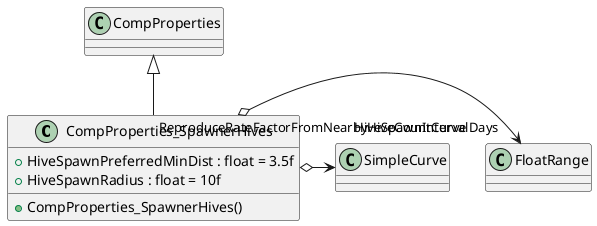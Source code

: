 @startuml
class CompProperties_SpawnerHives {
    + HiveSpawnPreferredMinDist : float = 3.5f
    + HiveSpawnRadius : float = 10f
    + CompProperties_SpawnerHives()
}
CompProperties <|-- CompProperties_SpawnerHives
CompProperties_SpawnerHives o-> "HiveSpawnIntervalDays" FloatRange
CompProperties_SpawnerHives o-> "ReproduceRateFactorFromNearbyHiveCountCurve" SimpleCurve
@enduml
